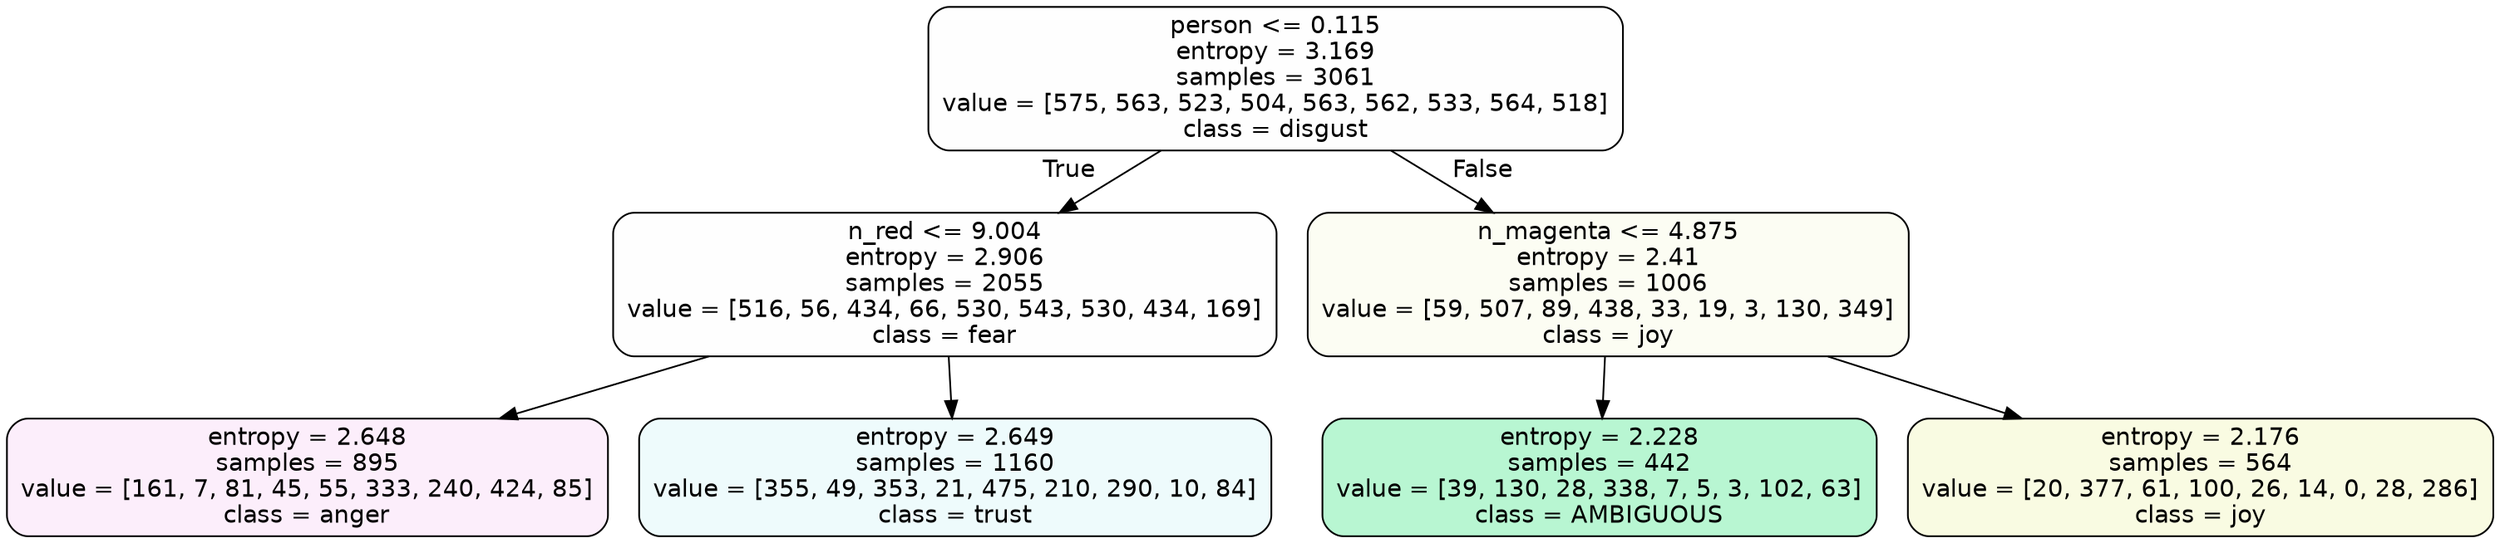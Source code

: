 digraph Tree {
node [shape=box, style="filled, rounded", color="black", fontname=helvetica] ;
edge [fontname=helvetica] ;
0 [label="person <= 0.115\nentropy = 3.169\nsamples = 3061\nvalue = [575, 563, 523, 504, 563, 562, 533, 564, 518]\nclass = disgust", fillcolor="#e5813901"] ;
1 [label="n_red <= 9.004\nentropy = 2.906\nsamples = 2055\nvalue = [516, 56, 434, 66, 530, 543, 530, 434, 169]\nclass = fear", fillcolor="#3964e501"] ;
0 -> 1 [labeldistance=2.5, labelangle=45, headlabel="True"] ;
2 [label="entropy = 2.648\nsamples = 895\nvalue = [161, 7, 81, 45, 55, 333, 240, 424, 85]\nclass = anger", fillcolor="#e539d715"] ;
1 -> 2 ;
3 [label="entropy = 2.649\nsamples = 1160\nvalue = [355, 49, 353, 21, 475, 210, 290, 10, 84]\nclass = trust", fillcolor="#39d7e515"] ;
1 -> 3 ;
4 [label="n_magenta <= 4.875\nentropy = 2.41\nsamples = 1006\nvalue = [59, 507, 89, 438, 33, 19, 3, 130, 349]\nclass = joy", fillcolor="#d7e5390f"] ;
0 -> 4 [labeldistance=2.5, labelangle=-45, headlabel="False"] ;
5 [label="entropy = 2.228\nsamples = 442\nvalue = [39, 130, 28, 338, 7, 5, 3, 102, 63]\nclass = AMBIGUOUS", fillcolor="#39e5815b"] ;
4 -> 5 ;
6 [label="entropy = 2.176\nsamples = 564\nvalue = [20, 377, 61, 100, 26, 14, 0, 28, 286]\nclass = joy", fillcolor="#d7e53925"] ;
4 -> 6 ;
}